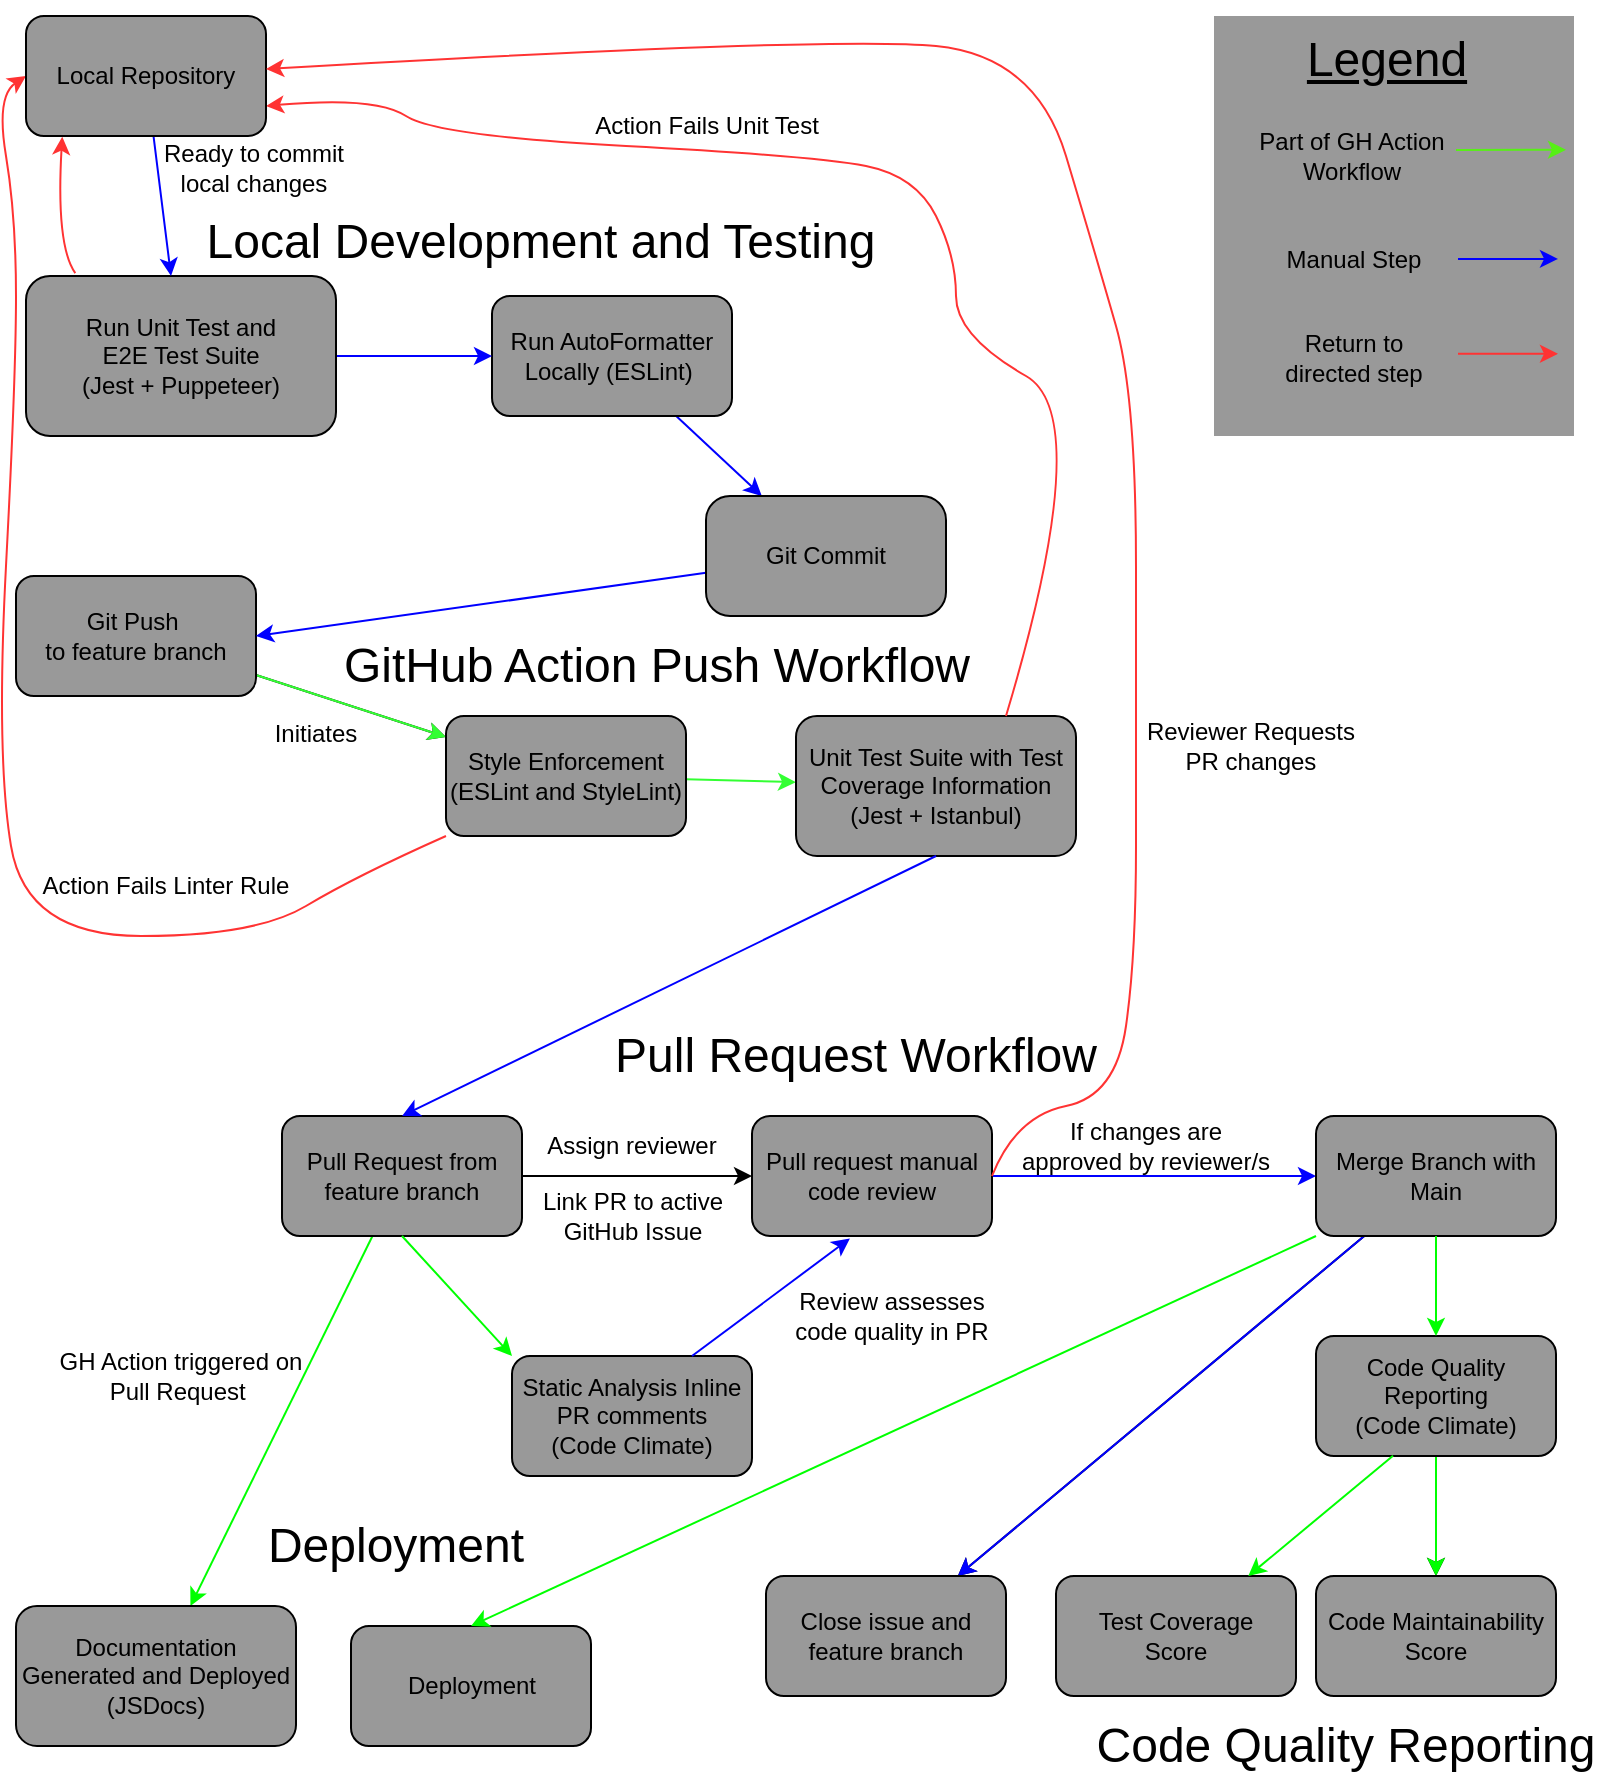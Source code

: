 <mxfile>
    <diagram id="LasZ1wvHTWYzx7lPKC6F" name="Page-1">
        <mxGraphModel dx="793" dy="823" grid="1" gridSize="10" guides="1" tooltips="1" connect="1" arrows="1" fold="1" page="1" pageScale="1" pageWidth="850" pageHeight="1100" background="#ffffff" math="0" shadow="0">
            <root>
                <mxCell id="0"/>
                <mxCell id="1" parent="0"/>
                <mxCell id="4" value="" style="edgeStyle=none;html=1;fontColor=#000000;" parent="1" source="2" target="3" edge="1">
                    <mxGeometry relative="1" as="geometry"/>
                </mxCell>
                <mxCell id="22" value="" style="edgeStyle=none;html=1;fontSize=24;strokeColor=#33FF33;fontColor=#000000;" parent="1" source="2" target="3" edge="1">
                    <mxGeometry relative="1" as="geometry"/>
                </mxCell>
                <mxCell id="2" value="Git Push&amp;nbsp;&lt;br&gt;to feature branch" style="rounded=1;whiteSpace=wrap;html=1;fontColor=#000000;fillColor=#999999;" parent="1" vertex="1">
                    <mxGeometry x="50" y="310" width="120" height="60" as="geometry"/>
                </mxCell>
                <mxCell id="6" value="" style="edgeStyle=none;html=1;fillColor=#33FF33;strokeColor=#33FF33;fontColor=#000000;" parent="1" source="3" target="5" edge="1">
                    <mxGeometry relative="1" as="geometry"/>
                </mxCell>
                <mxCell id="3" value="Style Enforcement&lt;br&gt;(ESLint and StyleLint)" style="whiteSpace=wrap;html=1;rounded=1;fontColor=#000000;fillColor=#999999;" parent="1" vertex="1">
                    <mxGeometry x="265" y="380" width="120" height="60" as="geometry"/>
                </mxCell>
                <mxCell id="5" value="Unit Test Suite with Test Coverage Information&lt;br&gt;(Jest + Istanbul)" style="whiteSpace=wrap;html=1;rounded=1;fontColor=#000000;fillColor=#999999;" parent="1" vertex="1">
                    <mxGeometry x="440" y="380" width="140" height="70" as="geometry"/>
                </mxCell>
                <mxCell id="12" value="Ready to commit local changes" style="text;html=1;strokeColor=none;fillColor=none;align=center;verticalAlign=middle;whiteSpace=wrap;rounded=0;fontColor=#000000;" parent="1" vertex="1">
                    <mxGeometry x="114" y="81" width="110" height="50" as="geometry"/>
                </mxCell>
                <mxCell id="13" value="&lt;font style=&quot;font-size: 24px;&quot;&gt;GitHub Action Push Workflow&lt;/font&gt;" style="text;html=1;strokeColor=none;fillColor=none;align=center;verticalAlign=middle;whiteSpace=wrap;rounded=0;fontColor=#000000;" parent="1" vertex="1">
                    <mxGeometry x="207.5" y="340" width="325" height="30" as="geometry"/>
                </mxCell>
                <mxCell id="20" value="" style="edgeStyle=none;html=1;fontSize=24;strokeColor=#0000FF;fontColor=#000000;" parent="1" source="14" target="19" edge="1">
                    <mxGeometry relative="1" as="geometry"/>
                </mxCell>
                <mxCell id="14" value="Run AutoFormatter Locally (ESLint)&amp;nbsp;" style="rounded=1;whiteSpace=wrap;html=1;fontColor=#000000;fillColor=#999999;" parent="1" vertex="1">
                    <mxGeometry x="288" y="170" width="120" height="60" as="geometry"/>
                </mxCell>
                <mxCell id="121" value="" style="edgeStyle=none;html=1;strokeColor=#0000FF;fontSize=24;fillColor=#33FF33;fontColor=#000000;" parent="1" source="15" target="14" edge="1">
                    <mxGeometry relative="1" as="geometry"/>
                </mxCell>
                <mxCell id="15" value="Run Unit Test and &lt;br&gt;E2E Test Suite&lt;br&gt;(Jest +&amp;nbsp;Puppeteer)" style="rounded=1;whiteSpace=wrap;html=1;fontColor=#000000;fillColor=#999999;" parent="1" vertex="1">
                    <mxGeometry x="55" y="160" width="155" height="80" as="geometry"/>
                </mxCell>
                <mxCell id="21" value="" style="edgeStyle=none;html=1;fontSize=24;strokeColor=#0000FF;entryX=1;entryY=0.5;entryDx=0;entryDy=0;fontColor=#000000;" parent="1" source="19" target="2" edge="1">
                    <mxGeometry relative="1" as="geometry">
                        <mxPoint x="150" y="330" as="targetPoint"/>
                    </mxGeometry>
                </mxCell>
                <mxCell id="19" value="Git Commit" style="whiteSpace=wrap;html=1;rounded=1;fontColor=#000000;arcSize=20;fillColor=#999999;" parent="1" vertex="1">
                    <mxGeometry x="395" y="270" width="120" height="60" as="geometry"/>
                </mxCell>
                <mxCell id="23" value="&lt;span style=&quot;font-size: 12px;&quot;&gt;Initiates&lt;/span&gt;" style="text;html=1;strokeColor=none;fillColor=none;align=center;verticalAlign=middle;whiteSpace=wrap;rounded=0;fontSize=24;fontColor=#000000;" parent="1" vertex="1">
                    <mxGeometry x="170" y="370" width="60" height="30" as="geometry"/>
                </mxCell>
                <mxCell id="31" value="" style="edgeStyle=none;html=1;fontSize=12;fontColor=#000000;" parent="1" source="29" target="30" edge="1">
                    <mxGeometry relative="1" as="geometry"/>
                </mxCell>
                <mxCell id="75" value="" style="edgeStyle=none;html=1;strokeColor=#00FF00;fontColor=#000000;" parent="1" source="29" target="74" edge="1">
                    <mxGeometry relative="1" as="geometry"/>
                </mxCell>
                <mxCell id="29" value="Pull Request from feature branch" style="rounded=1;whiteSpace=wrap;html=1;fontSize=12;fontColor=#000000;fillColor=#999999;" parent="1" vertex="1">
                    <mxGeometry x="183" y="580" width="120" height="60" as="geometry"/>
                </mxCell>
                <mxCell id="40" value="" style="edgeStyle=none;html=1;fontSize=12;strokeColor=#0000FF;fontColor=#000000;" parent="1" source="30" target="39" edge="1">
                    <mxGeometry relative="1" as="geometry"/>
                </mxCell>
                <mxCell id="30" value="Pull request manual code review" style="rounded=1;whiteSpace=wrap;html=1;fontSize=12;fontColor=#000000;fillColor=#999999;" parent="1" vertex="1">
                    <mxGeometry x="418" y="580" width="120" height="60" as="geometry"/>
                </mxCell>
                <mxCell id="32" value="Assign reviewer" style="text;html=1;strokeColor=none;fillColor=none;align=center;verticalAlign=middle;whiteSpace=wrap;rounded=0;fontSize=12;fontColor=#000000;" parent="1" vertex="1">
                    <mxGeometry x="308" y="580" width="100" height="30" as="geometry"/>
                </mxCell>
                <mxCell id="34" value="Link PR to active GitHub Issue" style="text;html=1;strokeColor=none;fillColor=none;align=center;verticalAlign=middle;whiteSpace=wrap;rounded=0;fontSize=12;fontColor=#000000;" parent="1" vertex="1">
                    <mxGeometry x="305.5" y="610" width="105" height="40" as="geometry"/>
                </mxCell>
                <mxCell id="38" value="" style="edgeStyle=none;html=1;fontSize=24;exitX=0.5;exitY=1;exitDx=0;exitDy=0;entryX=0.5;entryY=0;entryDx=0;entryDy=0;strokeColor=#0000FF;fontColor=#000000;" parent="1" source="5" target="29" edge="1">
                    <mxGeometry relative="1" as="geometry">
                        <mxPoint x="574.997" y="439.1" as="sourcePoint"/>
                        <mxPoint x="325" y="570" as="targetPoint"/>
                    </mxGeometry>
                </mxCell>
                <mxCell id="42" value="" style="edgeStyle=none;html=1;fontSize=12;fontColor=#000000;" parent="1" source="39" target="41" edge="1">
                    <mxGeometry relative="1" as="geometry"/>
                </mxCell>
                <mxCell id="43" value="" style="edgeStyle=none;html=1;fontSize=12;strokeColor=#0000FF;fontColor=#000000;" parent="1" source="39" target="41" edge="1">
                    <mxGeometry relative="1" as="geometry"/>
                </mxCell>
                <mxCell id="39" value="Merge Branch with Main" style="whiteSpace=wrap;html=1;rounded=1;fontColor=#000000;fillColor=#999999;" parent="1" vertex="1">
                    <mxGeometry x="700" y="580" width="120" height="60" as="geometry"/>
                </mxCell>
                <mxCell id="41" value="Close issue and feature branch" style="whiteSpace=wrap;html=1;rounded=1;fontColor=#000000;fillColor=#999999;" parent="1" vertex="1">
                    <mxGeometry x="425" y="810" width="120" height="60" as="geometry"/>
                </mxCell>
                <mxCell id="44" value="Deployment" style="whiteSpace=wrap;html=1;rounded=1;fontColor=#000000;fillColor=#999999;" parent="1" vertex="1">
                    <mxGeometry x="217.5" y="835" width="120" height="60" as="geometry"/>
                </mxCell>
                <mxCell id="51" value="" style="curved=1;endArrow=classic;html=1;exitX=0;exitY=1;exitDx=0;exitDy=0;strokeColor=#FF3333;entryX=0;entryY=0.5;entryDx=0;entryDy=0;fontColor=#000000;" parent="1" source="3" target="58" edge="1">
                    <mxGeometry width="50" height="50" relative="1" as="geometry">
                        <mxPoint x="255" y="470" as="sourcePoint"/>
                        <mxPoint x="35" y="80" as="targetPoint"/>
                        <Array as="points">
                            <mxPoint x="220" y="460"/>
                            <mxPoint x="170" y="490"/>
                            <mxPoint x="55" y="490"/>
                            <mxPoint x="40" y="400"/>
                            <mxPoint x="50" y="210"/>
                            <mxPoint x="50" y="130"/>
                            <mxPoint x="40" y="70"/>
                        </Array>
                    </mxGeometry>
                </mxCell>
                <mxCell id="52" value="Action Fails Linter Rule" style="text;html=1;strokeColor=none;fillColor=none;align=center;verticalAlign=middle;whiteSpace=wrap;rounded=0;fontColor=#000000;" parent="1" vertex="1">
                    <mxGeometry x="60" y="450" width="130" height="30" as="geometry"/>
                </mxCell>
                <mxCell id="55" value="" style="curved=1;endArrow=classic;html=1;strokeColor=#FF3333;exitX=0.75;exitY=0;exitDx=0;exitDy=0;entryX=1;entryY=0.75;entryDx=0;entryDy=0;fontColor=#000000;" parent="1" source="5" target="58" edge="1">
                    <mxGeometry width="50" height="50" relative="1" as="geometry">
                        <mxPoint x="540" y="270" as="sourcePoint"/>
                        <mxPoint x="180" y="70" as="targetPoint"/>
                        <Array as="points">
                            <mxPoint x="590" y="230"/>
                            <mxPoint x="520" y="190"/>
                            <mxPoint x="520" y="150"/>
                            <mxPoint x="500" y="110"/>
                            <mxPoint x="450" y="100"/>
                            <mxPoint x="260" y="90"/>
                            <mxPoint x="230" y="70"/>
                        </Array>
                    </mxGeometry>
                </mxCell>
                <mxCell id="57" value="Action Fails Unit Test" style="text;html=1;strokeColor=none;fillColor=none;align=center;verticalAlign=middle;whiteSpace=wrap;rounded=0;fontColor=#000000;" parent="1" vertex="1">
                    <mxGeometry x="327.5" y="60" width="135" height="50" as="geometry"/>
                </mxCell>
                <mxCell id="60" value="" style="edgeStyle=none;html=1;strokeColor=#0000FF;fontColor=#000000;" parent="1" source="58" target="15" edge="1">
                    <mxGeometry relative="1" as="geometry"/>
                </mxCell>
                <mxCell id="58" value="Local Repository" style="rounded=1;whiteSpace=wrap;html=1;fontColor=#000000;labelBackgroundColor=none;fillColor=#999999;" parent="1" vertex="1">
                    <mxGeometry x="55" y="30" width="120" height="60" as="geometry"/>
                </mxCell>
                <mxCell id="61" value="" style="curved=1;endArrow=classic;html=1;strokeColor=#FF3333;exitX=1;exitY=0.5;exitDx=0;exitDy=0;fontColor=#000000;" parent="1" source="30" target="58" edge="1">
                    <mxGeometry width="50" height="50" relative="1" as="geometry">
                        <mxPoint x="510" y="570" as="sourcePoint"/>
                        <mxPoint x="180" y="50" as="targetPoint"/>
                        <Array as="points">
                            <mxPoint x="550" y="580"/>
                            <mxPoint x="600" y="570"/>
                            <mxPoint x="610" y="500"/>
                            <mxPoint x="610" y="390"/>
                            <mxPoint x="610" y="220"/>
                            <mxPoint x="590" y="150"/>
                            <mxPoint x="560" y="50"/>
                            <mxPoint x="460" y="40"/>
                        </Array>
                    </mxGeometry>
                </mxCell>
                <mxCell id="62" value="Reviewer Requests &lt;br&gt;PR changes" style="text;html=1;strokeColor=none;fillColor=none;align=center;verticalAlign=middle;whiteSpace=wrap;rounded=0;fontColor=#000000;" parent="1" vertex="1">
                    <mxGeometry x="600" y="370" width="135" height="50" as="geometry"/>
                </mxCell>
                <mxCell id="64" value="" style="curved=1;endArrow=classic;html=1;strokeColor=#FF3333;exitX=0.159;exitY=-0.018;exitDx=0;exitDy=0;exitPerimeter=0;entryX=0.151;entryY=1.006;entryDx=0;entryDy=0;entryPerimeter=0;fontColor=#000000;" parent="1" source="15" target="58" edge="1">
                    <mxGeometry width="50" height="50" relative="1" as="geometry">
                        <mxPoint x="70" y="150" as="sourcePoint"/>
                        <mxPoint x="30" y="100" as="targetPoint"/>
                        <Array as="points">
                            <mxPoint x="70" y="145"/>
                        </Array>
                    </mxGeometry>
                </mxCell>
                <mxCell id="79" value="" style="edgeStyle=none;html=1;fontColor=#000000;" parent="1" source="65" target="78" edge="1">
                    <mxGeometry relative="1" as="geometry"/>
                </mxCell>
                <mxCell id="80" value="" style="edgeStyle=none;html=1;strokeColor=#00FF00;fontColor=#000000;" parent="1" source="65" target="78" edge="1">
                    <mxGeometry relative="1" as="geometry"/>
                </mxCell>
                <mxCell id="65" value="Code Quality Reporting&lt;br&gt;(Code Climate)" style="whiteSpace=wrap;html=1;rounded=1;fontColor=#000000;fillColor=#999999;" parent="1" vertex="1">
                    <mxGeometry x="700" y="690" width="120" height="60" as="geometry"/>
                </mxCell>
                <mxCell id="67" value="" style="edgeStyle=none;html=1;fontSize=24;exitX=0;exitY=1;exitDx=0;exitDy=0;entryX=0.5;entryY=0;entryDx=0;entryDy=0;strokeColor=#00FF00;fontColor=#000000;" parent="1" source="39" target="44" edge="1">
                    <mxGeometry relative="1" as="geometry">
                        <mxPoint x="690" y="640" as="sourcePoint"/>
                        <mxPoint x="530" y="770" as="targetPoint"/>
                    </mxGeometry>
                </mxCell>
                <mxCell id="73" value="" style="edgeStyle=none;html=1;fontSize=12;exitX=0.5;exitY=1;exitDx=0;exitDy=0;strokeColor=#00FF00;fontColor=#000000;" parent="1" source="39" target="65" edge="1">
                    <mxGeometry relative="1" as="geometry">
                        <mxPoint x="749.999" y="650" as="sourcePoint"/>
                        <mxPoint x="626.841" y="780" as="targetPoint"/>
                    </mxGeometry>
                </mxCell>
                <mxCell id="74" value="Documentation Generated and Deployed&lt;br&gt;(JSDocs)" style="whiteSpace=wrap;html=1;rounded=1;fontColor=#000000;fillColor=#999999;" parent="1" vertex="1">
                    <mxGeometry x="50" y="825" width="140" height="70" as="geometry"/>
                </mxCell>
                <mxCell id="76" value="If changes are approved by reviewer/s" style="text;html=1;strokeColor=none;fillColor=none;align=center;verticalAlign=middle;whiteSpace=wrap;rounded=0;fontSize=12;fontColor=#000000;" parent="1" vertex="1">
                    <mxGeometry x="550" y="580" width="130" height="30" as="geometry"/>
                </mxCell>
                <mxCell id="77" value="Test Coverage &lt;br&gt;Score" style="whiteSpace=wrap;html=1;rounded=1;fontColor=#000000;fillColor=#999999;" parent="1" vertex="1">
                    <mxGeometry x="570" y="810" width="120" height="60" as="geometry"/>
                </mxCell>
                <mxCell id="78" value="Code Maintainability Score" style="whiteSpace=wrap;html=1;rounded=1;fontColor=#000000;fillColor=#999999;" parent="1" vertex="1">
                    <mxGeometry x="700" y="810" width="120" height="60" as="geometry"/>
                </mxCell>
                <mxCell id="81" value="" style="edgeStyle=none;html=1;exitX=0.321;exitY=0.998;exitDx=0;exitDy=0;exitPerimeter=0;strokeColor=#00FF00;fontColor=#000000;" parent="1" source="65" target="77" edge="1">
                    <mxGeometry relative="1" as="geometry">
                        <mxPoint x="740" y="740" as="sourcePoint"/>
                        <mxPoint x="752.5" y="800" as="targetPoint"/>
                    </mxGeometry>
                </mxCell>
                <mxCell id="82" value="Static Analysis Inline PR comments&lt;br&gt;(Code Climate)" style="whiteSpace=wrap;html=1;rounded=1;fontColor=#000000;fillColor=#999999;" parent="1" vertex="1">
                    <mxGeometry x="298" y="700" width="120" height="60" as="geometry"/>
                </mxCell>
                <mxCell id="83" value="" style="edgeStyle=none;html=1;exitX=0.5;exitY=1;exitDx=0;exitDy=0;entryX=0;entryY=0;entryDx=0;entryDy=0;strokeColor=#00FF00;fontColor=#000000;" parent="1" source="29" target="82" edge="1">
                    <mxGeometry relative="1" as="geometry">
                        <mxPoint x="259.6" y="650" as="sourcePoint"/>
                        <mxPoint x="226.4" y="690" as="targetPoint"/>
                    </mxGeometry>
                </mxCell>
                <mxCell id="85" value="" style="edgeStyle=none;html=1;exitX=0.75;exitY=0;exitDx=0;exitDy=0;entryX=0.408;entryY=1.02;entryDx=0;entryDy=0;entryPerimeter=0;strokeColor=#0000FF;fontColor=#000000;" parent="1" source="82" target="30" edge="1">
                    <mxGeometry relative="1" as="geometry">
                        <mxPoint x="418" y="680" as="sourcePoint"/>
                        <mxPoint x="473" y="720" as="targetPoint"/>
                    </mxGeometry>
                </mxCell>
                <mxCell id="86" value="Review assesses code quality in PR" style="text;html=1;strokeColor=none;fillColor=none;align=center;verticalAlign=middle;whiteSpace=wrap;rounded=0;fontSize=12;fontColor=#000000;" parent="1" vertex="1">
                    <mxGeometry x="428" y="660" width="120" height="40" as="geometry"/>
                </mxCell>
                <mxCell id="88" value="&lt;font style=&quot;font-size: 24px;&quot;&gt;Deployment&lt;/font&gt;" style="text;html=1;strokeColor=none;fillColor=none;align=center;verticalAlign=middle;whiteSpace=wrap;rounded=0;fontColor=#000000;" parent="1" vertex="1">
                    <mxGeometry x="110" y="780" width="260" height="30" as="geometry"/>
                </mxCell>
                <mxCell id="90" value="&lt;font style=&quot;font-size: 24px;&quot;&gt;Local Development and Testing&lt;/font&gt;" style="text;html=1;strokeColor=none;fillColor=none;align=center;verticalAlign=middle;whiteSpace=wrap;rounded=0;fontColor=#000000;" parent="1" vertex="1">
                    <mxGeometry x="140" y="128" width="345" height="30" as="geometry"/>
                </mxCell>
                <mxCell id="91" value="&lt;font style=&quot;font-size: 24px;&quot;&gt;Pull Request Workflow&lt;br&gt;&lt;/font&gt;" style="text;html=1;strokeColor=none;fillColor=none;align=center;verticalAlign=middle;whiteSpace=wrap;rounded=0;fontColor=#000000;" parent="1" vertex="1">
                    <mxGeometry x="338.5" y="535" width="261.5" height="30" as="geometry"/>
                </mxCell>
                <mxCell id="92" value="GH Action triggered on Pull Request&amp;nbsp;" style="text;html=1;strokeColor=none;fillColor=none;align=center;verticalAlign=middle;whiteSpace=wrap;rounded=0;fontSize=12;fontColor=#000000;" parent="1" vertex="1">
                    <mxGeometry x="70" y="690" width="125" height="40" as="geometry"/>
                </mxCell>
                <mxCell id="118" value="" style="group;fontColor=#000000;fillColor=#999999;" parent="1" vertex="1" connectable="0">
                    <mxGeometry x="649" y="30" width="180" height="210" as="geometry"/>
                </mxCell>
                <mxCell id="109" value="" style="group;fontColor=#000000;" parent="118" vertex="1" connectable="0">
                    <mxGeometry y="120" width="172" height="90" as="geometry"/>
                </mxCell>
                <mxCell id="110" value="" style="endArrow=classic;html=1;strokeColor=#FF3333;fontColor=#000000;" parent="109" edge="1">
                    <mxGeometry width="50" height="50" relative="1" as="geometry">
                        <mxPoint x="122" y="48.89" as="sourcePoint"/>
                        <mxPoint x="172" y="48.89" as="targetPoint"/>
                    </mxGeometry>
                </mxCell>
                <mxCell id="111" value="Return to &lt;br&gt;directed step" style="text;html=1;strokeColor=none;fillColor=none;align=center;verticalAlign=middle;whiteSpace=wrap;rounded=0;fontColor=#000000;" parent="109" vertex="1">
                    <mxGeometry x="20" y="26" width="100" height="50" as="geometry"/>
                </mxCell>
                <mxCell id="95" value="&lt;font style=&quot;font-size: 24px;&quot;&gt;&lt;u&gt;Legend&lt;/u&gt;&lt;/font&gt;" style="text;html=1;strokeColor=none;fillColor=none;align=center;verticalAlign=middle;whiteSpace=wrap;rounded=0;fontColor=#000000;" parent="118" vertex="1">
                    <mxGeometry x="29.75" y="-8" width="112.5" height="60" as="geometry"/>
                </mxCell>
                <mxCell id="98" value="Part of GH Action Workflow" style="text;html=1;strokeColor=none;fillColor=none;align=center;verticalAlign=middle;whiteSpace=wrap;rounded=0;fontColor=#000000;" parent="118" vertex="1">
                    <mxGeometry x="4" y="45" width="130" height="50" as="geometry"/>
                </mxCell>
                <mxCell id="96" value="" style="endArrow=classic;html=1;strokeColor=#57F016;fontColor=#000000;" parent="118" edge="1">
                    <mxGeometry width="50" height="50" relative="1" as="geometry">
                        <mxPoint x="121" y="67" as="sourcePoint"/>
                        <mxPoint x="176" y="66.89" as="targetPoint"/>
                    </mxGeometry>
                </mxCell>
                <mxCell id="102" value="Manual Step" style="text;html=1;strokeColor=none;fillColor=none;align=center;verticalAlign=middle;whiteSpace=wrap;rounded=0;fontColor=#000000;" parent="118" vertex="1">
                    <mxGeometry x="5" y="97" width="130" height="50" as="geometry"/>
                </mxCell>
                <mxCell id="103" value="" style="endArrow=classic;html=1;strokeColor=#0000FF;fontColor=#000000;" parent="118" edge="1">
                    <mxGeometry width="50" height="50" relative="1" as="geometry">
                        <mxPoint x="122" y="121.44" as="sourcePoint"/>
                        <mxPoint x="172" y="121.44" as="targetPoint"/>
                    </mxGeometry>
                </mxCell>
                <mxCell id="120" value="&lt;font style=&quot;font-size: 24px;&quot;&gt;Code Quality Reporting&lt;/font&gt;" style="text;html=1;strokeColor=none;fillColor=none;align=center;verticalAlign=middle;whiteSpace=wrap;rounded=0;fontColor=#000000;" parent="1" vertex="1">
                    <mxGeometry x="585" y="880" width="260" height="30" as="geometry"/>
                </mxCell>
            </root>
        </mxGraphModel>
    </diagram>
</mxfile>